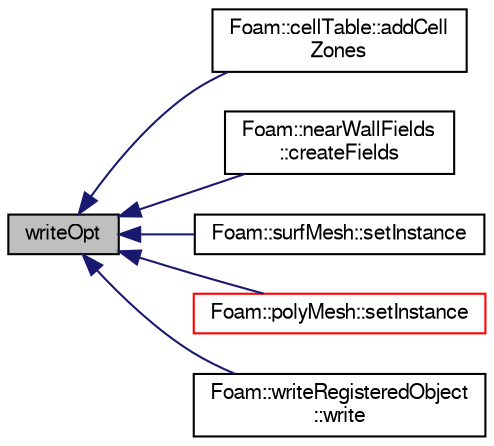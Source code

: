 digraph "writeOpt"
{
  bgcolor="transparent";
  edge [fontname="FreeSans",fontsize="10",labelfontname="FreeSans",labelfontsize="10"];
  node [fontname="FreeSans",fontsize="10",shape=record];
  rankdir="LR";
  Node1 [label="writeOpt",height=0.2,width=0.4,color="black", fillcolor="grey75", style="filled" fontcolor="black"];
  Node1 -> Node2 [dir="back",color="midnightblue",fontsize="10",style="solid",fontname="FreeSans"];
  Node2 [label="Foam::cellTable::addCell\lZones",height=0.2,width=0.4,color="black",URL="$a00225.html#a3e09b5787b5e4efb26cd459e05e4dafd",tooltip="Classify tableIds into cellZones according to the cellTable. "];
  Node1 -> Node3 [dir="back",color="midnightblue",fontsize="10",style="solid",fontname="FreeSans"];
  Node3 [label="Foam::nearWallFields\l::createFields",height=0.2,width=0.4,color="black",URL="$a01536.html#a370c233005d68007b3d365e7de45f004"];
  Node1 -> Node4 [dir="back",color="midnightblue",fontsize="10",style="solid",fontname="FreeSans"];
  Node4 [label="Foam::surfMesh::setInstance",height=0.2,width=0.4,color="black",URL="$a02436.html#add9813891a074bebd77384af1717b0bf",tooltip="Set the instance for mesh files. "];
  Node1 -> Node5 [dir="back",color="midnightblue",fontsize="10",style="solid",fontname="FreeSans"];
  Node5 [label="Foam::polyMesh::setInstance",height=0.2,width=0.4,color="red",URL="$a01861.html#add9813891a074bebd77384af1717b0bf",tooltip="Set the instance for mesh files. "];
  Node1 -> Node6 [dir="back",color="midnightblue",fontsize="10",style="solid",fontname="FreeSans"];
  Node6 [label="Foam::writeRegisteredObject\l::write",height=0.2,width=0.4,color="black",URL="$a02802.html#aac759501cf6c7895a70eecbef0226ae1",tooltip="Write the writeRegisteredObject. "];
}
